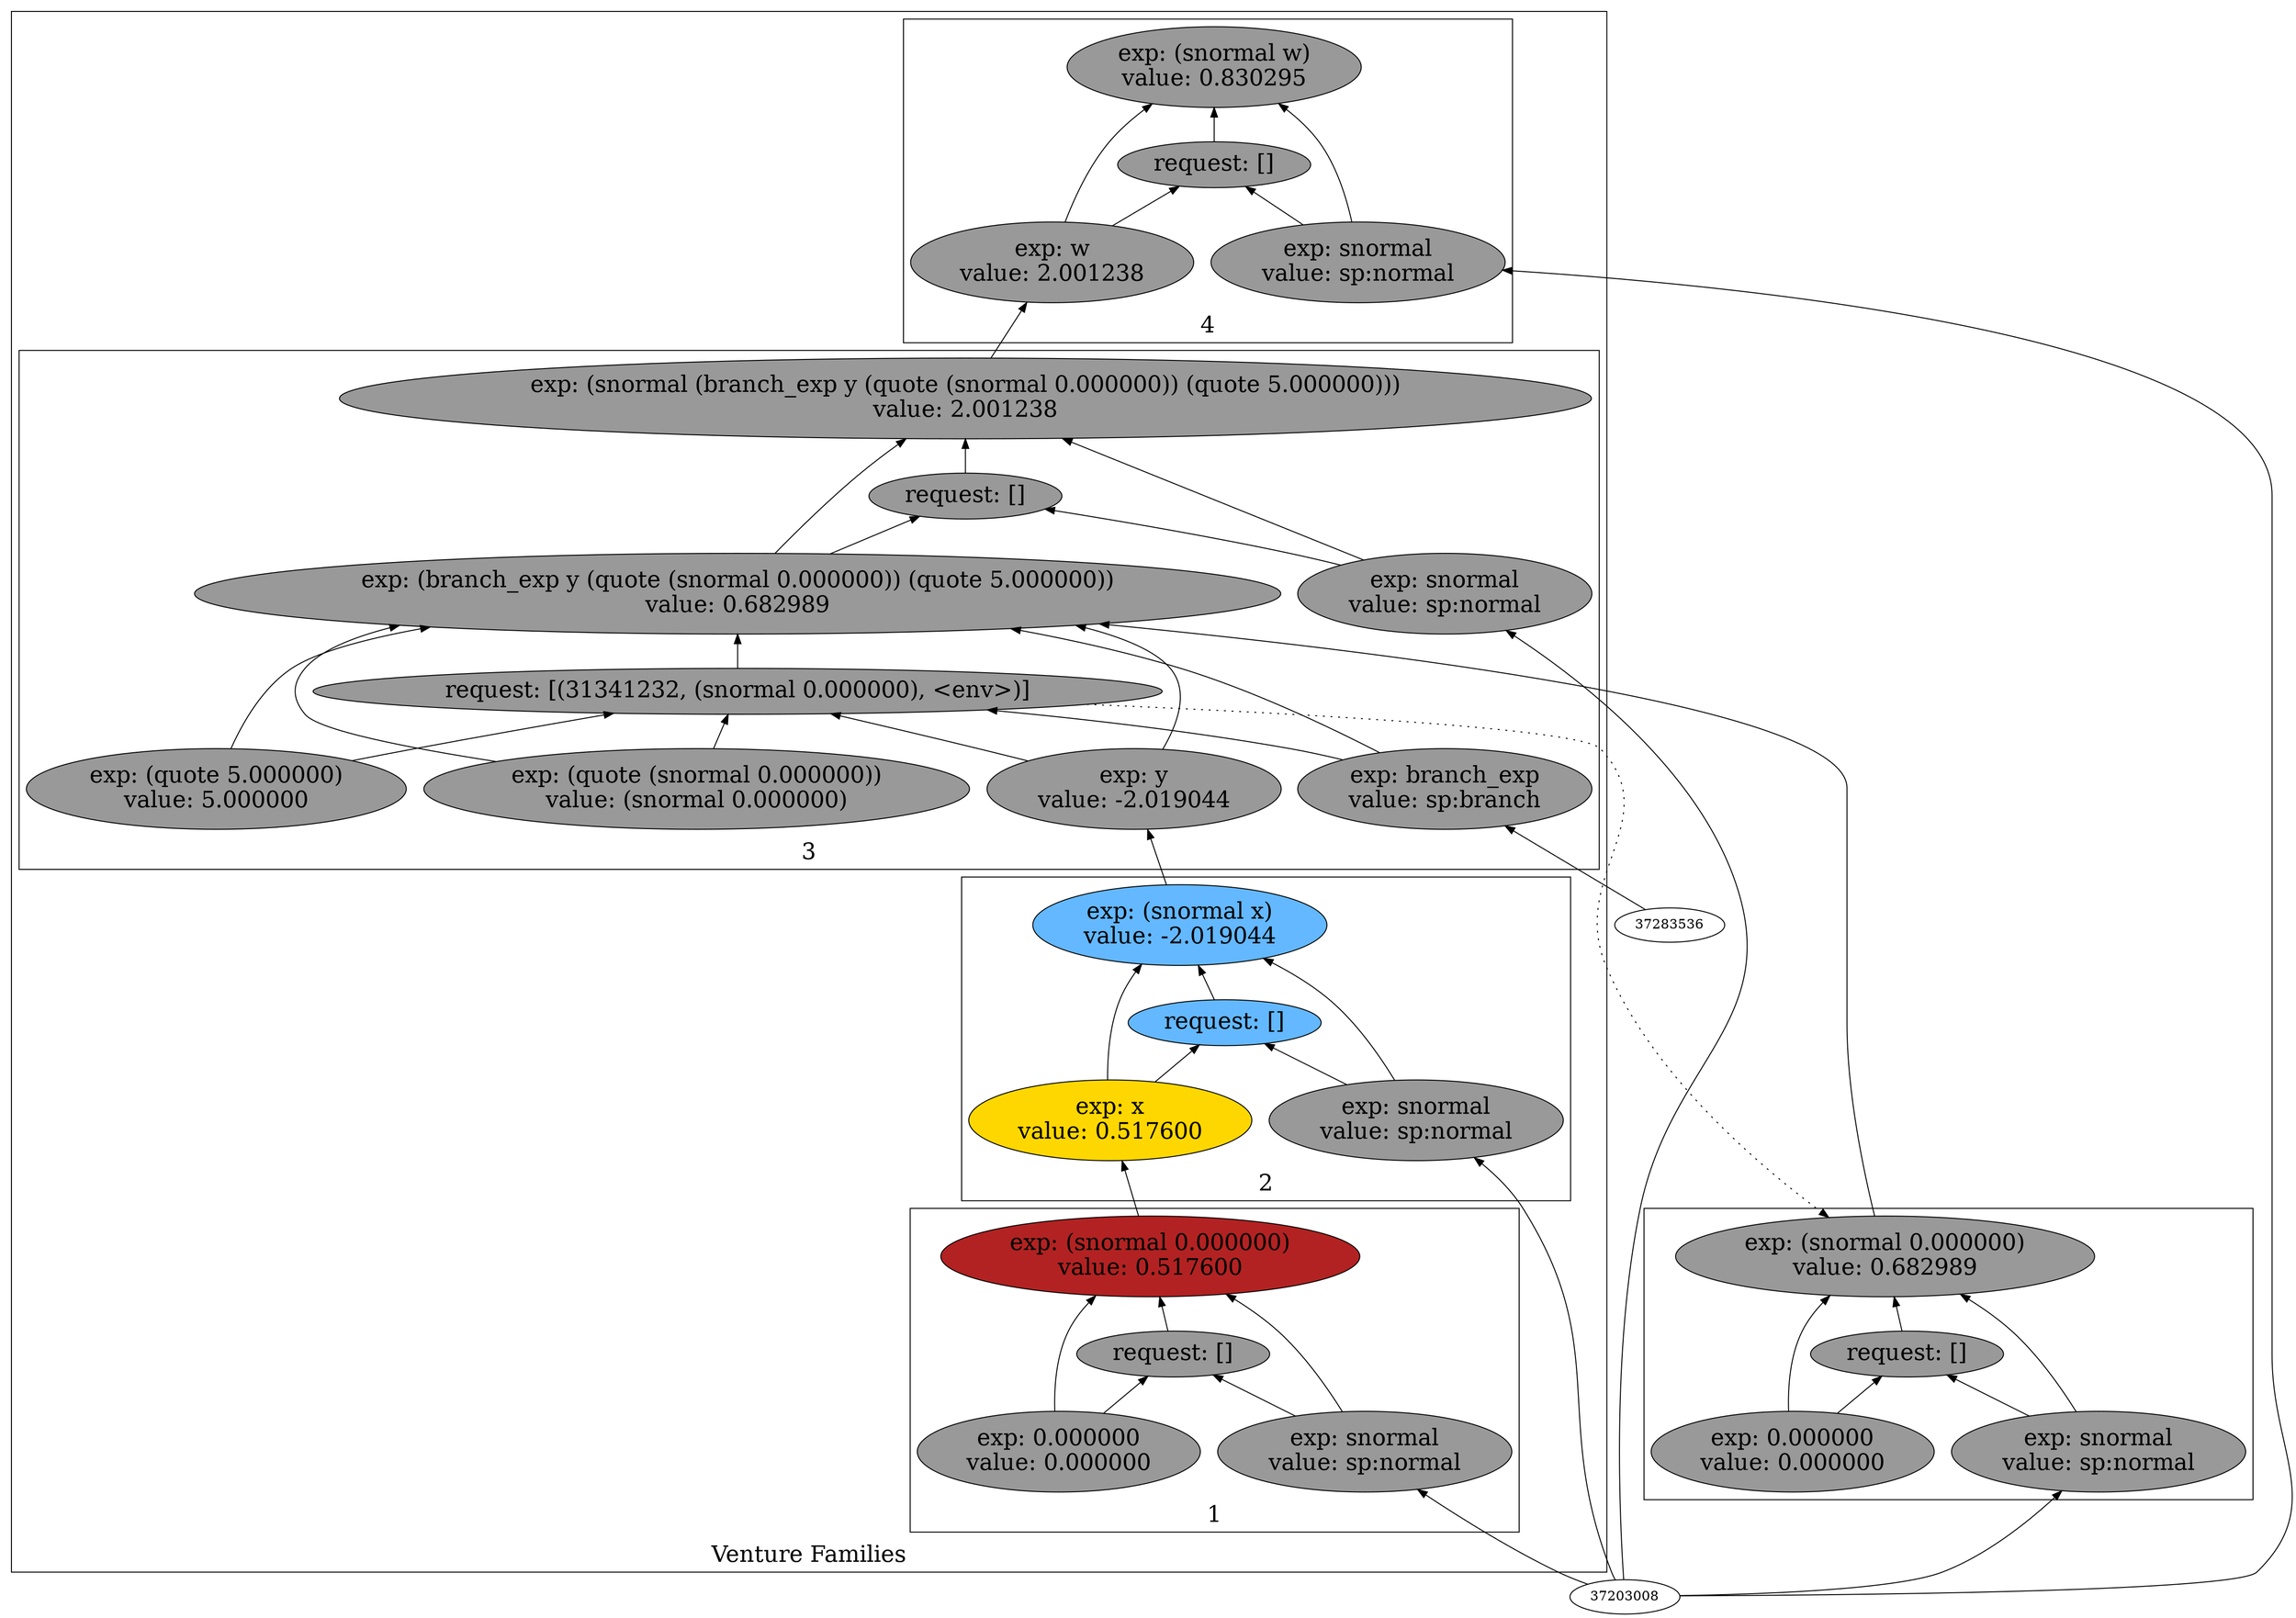 digraph {
rankdir=BT
fontsize=24
subgraph cluster1 {
label="Venture Families"
subgraph cluster2 {
label="1"
"33946736"["fillcolor"="firebrick" "fontsize"="24" "label"="exp: (snormal 0.000000)\nvalue: 0.517600" "shape"="ellipse" "style"="filled" ]
"31289616"["fillcolor"="grey60" "fontsize"="24" "label"="request: []" "shape"="ellipse" "style"="filled" ]
"37220848"["fillcolor"="grey60" "fontsize"="24" "label"="exp: snormal\nvalue: sp:normal" "shape"="ellipse" "style"="filled" ]
"37419920"["fillcolor"="grey60" "fontsize"="24" "label"="exp: 0.000000\nvalue: 0.000000" "shape"="ellipse" "style"="filled" ]
}

subgraph cluster3 {
label="2"
"33103552"["fillcolor"="steelblue1" "fontsize"="24" "label"="exp: (snormal x)\nvalue: -2.019044" "shape"="ellipse" "style"="filled" ]
"31861488"["fillcolor"="steelblue1" "fontsize"="24" "label"="request: []" "shape"="ellipse" "style"="filled" ]
"31339040"["fillcolor"="grey60" "fontsize"="24" "label"="exp: snormal\nvalue: sp:normal" "shape"="ellipse" "style"="filled" ]
"30588672"["fillcolor"="gold" "fontsize"="24" "label"="exp: x\nvalue: 0.517600" "shape"="ellipse" "style"="filled" ]
}

subgraph cluster4 {
label="3"
"30881168"["fillcolor"="grey60" "fontsize"="24" "label"="exp: (snormal (branch_exp y (quote (snormal 0.000000)) (quote 5.000000)))\nvalue: 2.001238" "shape"="ellipse" "style"="filled" ]
"32857776"["fillcolor"="grey60" "fontsize"="24" "label"="request: []" "shape"="ellipse" "style"="filled" ]
"31983280"["fillcolor"="grey60" "fontsize"="24" "label"="exp: snormal\nvalue: sp:normal" "shape"="ellipse" "style"="filled" ]
"30868272"["fillcolor"="grey60" "fontsize"="24" "label"="exp: (branch_exp y (quote (snormal 0.000000)) (quote 5.000000))\nvalue: 0.682989" "shape"="ellipse" "style"="filled" ]
"31341232"["fillcolor"="grey60" "fontsize"="24" "label"="request: [(31341232, (snormal 0.000000), <env>)]" "shape"="ellipse" "style"="filled" ]
"30415904"["fillcolor"="grey60" "fontsize"="24" "label"="exp: branch_exp\nvalue: sp:branch" "shape"="ellipse" "style"="filled" ]
"37271520"["fillcolor"="grey60" "fontsize"="24" "label"="exp: y\nvalue: -2.019044" "shape"="ellipse" "style"="filled" ]
"31328816"["fillcolor"="grey60" "fontsize"="24" "label"="exp: (quote (snormal 0.000000))\nvalue: (snormal 0.000000)" "shape"="ellipse" "style"="filled" ]
"34036272"["fillcolor"="grey60" "fontsize"="24" "label"="exp: (quote 5.000000)\nvalue: 5.000000" "shape"="ellipse" "style"="filled" ]
}

subgraph cluster5 {
label="4"
"31082928"["fillcolor"="grey60" "fontsize"="24" "label"="exp: (snormal w)\nvalue: 0.830295" "shape"="ellipse" "style"="filled" ]
"33936992"["fillcolor"="grey60" "fontsize"="24" "label"="request: []" "shape"="ellipse" "style"="filled" ]
"31055760"["fillcolor"="grey60" "fontsize"="24" "label"="exp: snormal\nvalue: sp:normal" "shape"="ellipse" "style"="filled" ]
"39664544"["fillcolor"="grey60" "fontsize"="24" "label"="exp: w\nvalue: 2.001238" "shape"="ellipse" "style"="filled" ]
}

}

subgraph cluster6 {
label=""
"38700016"["fillcolor"="grey60" "fontsize"="24" "label"="exp: (snormal 0.000000)\nvalue: 0.682989" "shape"="ellipse" "style"="filled" ]
"33092592"["fillcolor"="grey60" "fontsize"="24" "label"="request: []" "shape"="ellipse" "style"="filled" ]
"36919568"["fillcolor"="grey60" "fontsize"="24" "label"="exp: snormal\nvalue: sp:normal" "shape"="ellipse" "style"="filled" ]
"29656560"["fillcolor"="grey60" "fontsize"="24" "label"="exp: 0.000000\nvalue: 0.000000" "shape"="ellipse" "style"="filled" ]
}

"31983280" -> "30881168"["arrowhead"="normal" "color"="black" "constraint"="true" "style"="solid" ]
"31983280" -> "32857776"["arrowhead"="normal" "color"="black" "constraint"="true" "style"="solid" ]
"37203008" -> "31983280"["arrowhead"="normal" "color"="black" "constraint"="true" "style"="solid" ]
"30868272" -> "30881168"["arrowhead"="normal" "color"="black" "constraint"="true" "style"="solid" ]
"30868272" -> "32857776"["arrowhead"="normal" "color"="black" "constraint"="true" "style"="solid" ]
"30415904" -> "30868272"["arrowhead"="normal" "color"="black" "constraint"="true" "style"="solid" ]
"30415904" -> "31341232"["arrowhead"="normal" "color"="black" "constraint"="true" "style"="solid" ]
"37283536" -> "30415904"["arrowhead"="normal" "color"="black" "constraint"="true" "style"="solid" ]
"37271520" -> "30868272"["arrowhead"="normal" "color"="black" "constraint"="true" "style"="solid" ]
"37271520" -> "31341232"["arrowhead"="normal" "color"="black" "constraint"="true" "style"="solid" ]
"33103552" -> "37271520"["arrowhead"="normal" "color"="black" "constraint"="true" "style"="solid" ]
"31328816" -> "30868272"["arrowhead"="normal" "color"="black" "constraint"="true" "style"="solid" ]
"31328816" -> "31341232"["arrowhead"="normal" "color"="black" "constraint"="true" "style"="solid" ]
"34036272" -> "30868272"["arrowhead"="normal" "color"="black" "constraint"="true" "style"="solid" ]
"34036272" -> "31341232"["arrowhead"="normal" "color"="black" "constraint"="true" "style"="solid" ]
"31341232" -> "30868272"["arrowhead"="normal" "color"="black" "constraint"="true" "style"="solid" ]
"38700016" -> "30868272"["arrowhead"="normal" "color"="black" "constraint"="true" "style"="solid" ]
"31341232" -> "38700016"["arrowhead"="normal" "color"="black" "constraint"="false" "style"="dotted" ]
"32857776" -> "30881168"["arrowhead"="normal" "color"="black" "constraint"="true" "style"="solid" ]
"31055760" -> "31082928"["arrowhead"="normal" "color"="black" "constraint"="true" "style"="solid" ]
"31055760" -> "33936992"["arrowhead"="normal" "color"="black" "constraint"="true" "style"="solid" ]
"37203008" -> "31055760"["arrowhead"="normal" "color"="black" "constraint"="true" "style"="solid" ]
"39664544" -> "31082928"["arrowhead"="normal" "color"="black" "constraint"="true" "style"="solid" ]
"39664544" -> "33936992"["arrowhead"="normal" "color"="black" "constraint"="true" "style"="solid" ]
"30881168" -> "39664544"["arrowhead"="normal" "color"="black" "constraint"="true" "style"="solid" ]
"33936992" -> "31082928"["arrowhead"="normal" "color"="black" "constraint"="true" "style"="solid" ]
"31339040" -> "33103552"["arrowhead"="normal" "color"="black" "constraint"="true" "style"="solid" ]
"31339040" -> "31861488"["arrowhead"="normal" "color"="black" "constraint"="true" "style"="solid" ]
"37203008" -> "31339040"["arrowhead"="normal" "color"="black" "constraint"="true" "style"="solid" ]
"30588672" -> "33103552"["arrowhead"="normal" "color"="black" "constraint"="true" "style"="solid" ]
"30588672" -> "31861488"["arrowhead"="normal" "color"="black" "constraint"="true" "style"="solid" ]
"33946736" -> "30588672"["arrowhead"="normal" "color"="black" "constraint"="true" "style"="solid" ]
"31861488" -> "33103552"["arrowhead"="normal" "color"="black" "constraint"="true" "style"="solid" ]
"37220848" -> "33946736"["arrowhead"="normal" "color"="black" "constraint"="true" "style"="solid" ]
"37220848" -> "31289616"["arrowhead"="normal" "color"="black" "constraint"="true" "style"="solid" ]
"37203008" -> "37220848"["arrowhead"="normal" "color"="black" "constraint"="true" "style"="solid" ]
"37419920" -> "33946736"["arrowhead"="normal" "color"="black" "constraint"="true" "style"="solid" ]
"37419920" -> "31289616"["arrowhead"="normal" "color"="black" "constraint"="true" "style"="solid" ]
"31289616" -> "33946736"["arrowhead"="normal" "color"="black" "constraint"="true" "style"="solid" ]
"36919568" -> "38700016"["arrowhead"="normal" "color"="black" "constraint"="true" "style"="solid" ]
"36919568" -> "33092592"["arrowhead"="normal" "color"="black" "constraint"="true" "style"="solid" ]
"37203008" -> "36919568"["arrowhead"="normal" "color"="black" "constraint"="true" "style"="solid" ]
"29656560" -> "38700016"["arrowhead"="normal" "color"="black" "constraint"="true" "style"="solid" ]
"29656560" -> "33092592"["arrowhead"="normal" "color"="black" "constraint"="true" "style"="solid" ]
"33092592" -> "38700016"["arrowhead"="normal" "color"="black" "constraint"="true" "style"="solid" ]

}